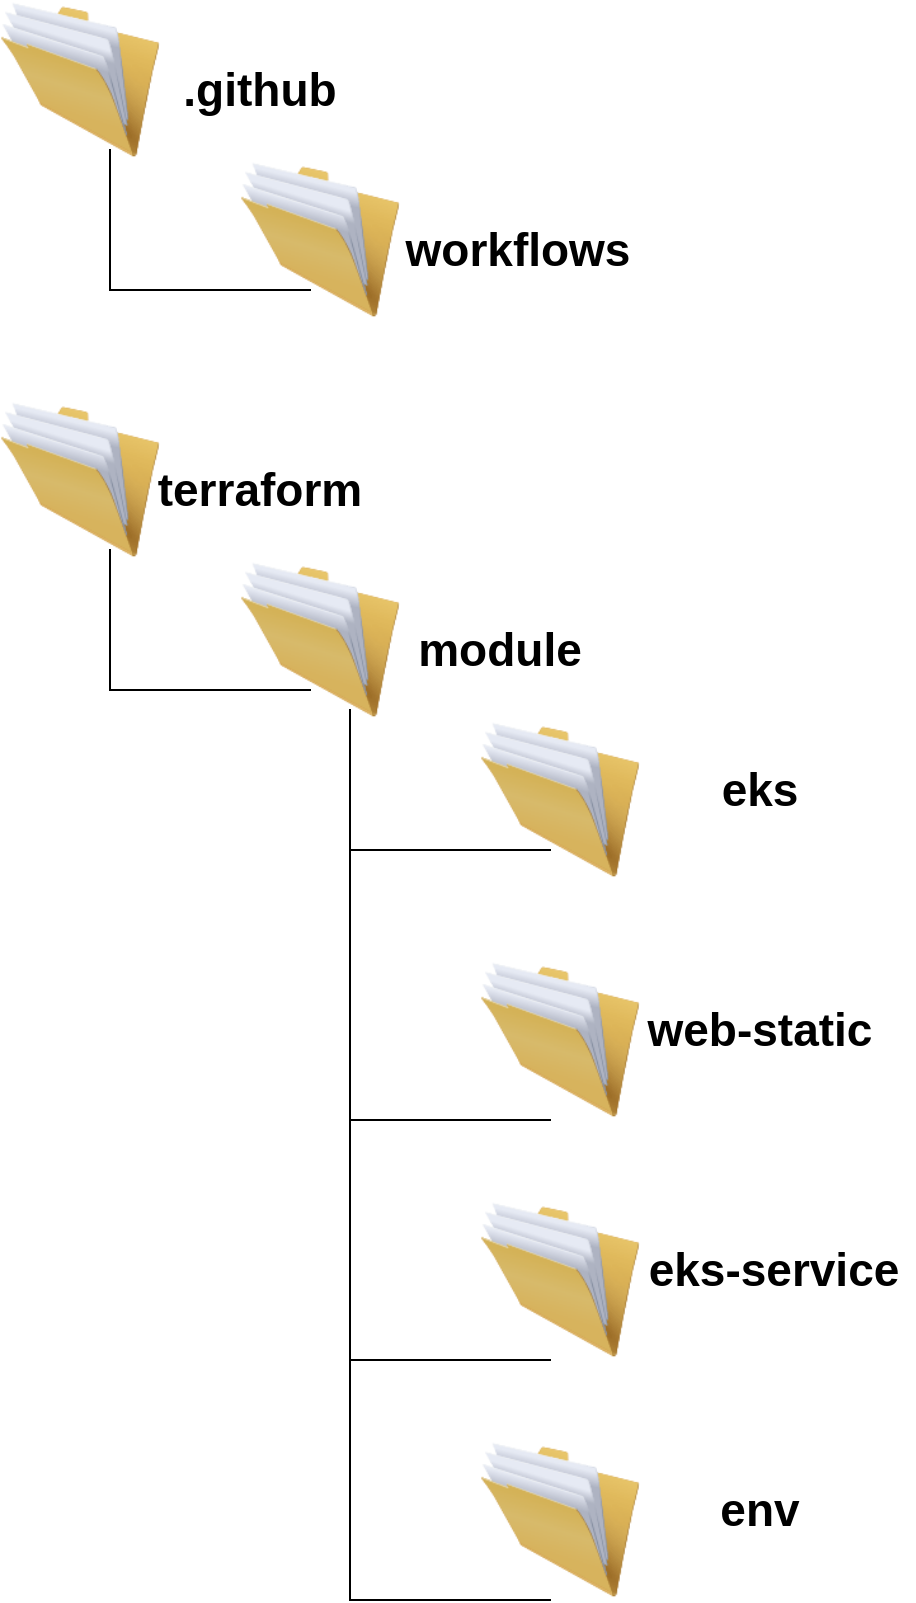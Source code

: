 <mxfile version="21.7.1" type="github">
  <diagram name="Página-1" id="TD3UC1gxRgC4CrVnh2Rm">
    <mxGraphModel dx="2440" dy="892" grid="1" gridSize="10" guides="1" tooltips="1" connect="1" arrows="1" fold="1" page="1" pageScale="1" pageWidth="827" pageHeight="1169" math="0" shadow="0">
      <root>
        <mxCell id="0" />
        <mxCell id="1" parent="0" />
        <mxCell id="D6mrxB-c_qmbISeZ87xG-1" value="" style="image;html=1;image=img/lib/clip_art/general/Full_Folder_128x128.png" vertex="1" parent="1">
          <mxGeometry x="40" y="40" width="80" height="80" as="geometry" />
        </mxCell>
        <mxCell id="D6mrxB-c_qmbISeZ87xG-2" value="" style="image;html=1;image=img/lib/clip_art/general/Full_Folder_128x128.png" vertex="1" parent="1">
          <mxGeometry x="40" y="240" width="80" height="80" as="geometry" />
        </mxCell>
        <mxCell id="D6mrxB-c_qmbISeZ87xG-4" value="" style="image;html=1;image=img/lib/clip_art/general/Full_Folder_128x128.png" vertex="1" parent="1">
          <mxGeometry x="280" y="520" width="80" height="80" as="geometry" />
        </mxCell>
        <mxCell id="D6mrxB-c_qmbISeZ87xG-5" value="" style="image;html=1;image=img/lib/clip_art/general/Full_Folder_128x128.png" vertex="1" parent="1">
          <mxGeometry x="160" y="120" width="80" height="80" as="geometry" />
        </mxCell>
        <mxCell id="D6mrxB-c_qmbISeZ87xG-6" value="" style="image;html=1;image=img/lib/clip_art/general/Full_Folder_128x128.png" vertex="1" parent="1">
          <mxGeometry x="160" y="320" width="80" height="80" as="geometry" />
        </mxCell>
        <mxCell id="D6mrxB-c_qmbISeZ87xG-7" value="" style="image;html=1;image=img/lib/clip_art/general/Full_Folder_128x128.png" vertex="1" parent="1">
          <mxGeometry x="280" y="400" width="80" height="80" as="geometry" />
        </mxCell>
        <mxCell id="D6mrxB-c_qmbISeZ87xG-8" value="" style="image;html=1;image=img/lib/clip_art/general/Full_Folder_128x128.png" vertex="1" parent="1">
          <mxGeometry x="280" y="640" width="80" height="80" as="geometry" />
        </mxCell>
        <mxCell id="D6mrxB-c_qmbISeZ87xG-9" value="" style="shape=partialRectangle;whiteSpace=wrap;html=1;bottom=0;right=0;fillColor=none;rotation=-90;" vertex="1" parent="1">
          <mxGeometry x="110" y="100" width="70" height="100" as="geometry" />
        </mxCell>
        <mxCell id="D6mrxB-c_qmbISeZ87xG-10" value="" style="shape=partialRectangle;whiteSpace=wrap;html=1;bottom=0;right=0;fillColor=none;rotation=-90;" vertex="1" parent="1">
          <mxGeometry x="110" y="300" width="70" height="100" as="geometry" />
        </mxCell>
        <mxCell id="D6mrxB-c_qmbISeZ87xG-11" value="" style="shape=partialRectangle;whiteSpace=wrap;html=1;bottom=0;right=0;fillColor=none;rotation=-90;" vertex="1" parent="1">
          <mxGeometry x="230" y="380" width="70" height="100" as="geometry" />
        </mxCell>
        <mxCell id="D6mrxB-c_qmbISeZ87xG-12" value="" style="shape=partialRectangle;whiteSpace=wrap;html=1;bottom=0;right=0;fillColor=none;rotation=-90;" vertex="1" parent="1">
          <mxGeometry x="197.5" y="482.5" width="135" height="100" as="geometry" />
        </mxCell>
        <mxCell id="D6mrxB-c_qmbISeZ87xG-13" value="" style="shape=partialRectangle;whiteSpace=wrap;html=1;bottom=0;right=0;fillColor=none;rotation=-90;" vertex="1" parent="1">
          <mxGeometry x="195" y="600" width="140" height="100" as="geometry" />
        </mxCell>
        <mxCell id="D6mrxB-c_qmbISeZ87xG-14" value="" style="image;html=1;image=img/lib/clip_art/general/Full_Folder_128x128.png" vertex="1" parent="1">
          <mxGeometry x="280" y="760" width="80" height="80" as="geometry" />
        </mxCell>
        <mxCell id="D6mrxB-c_qmbISeZ87xG-15" value="" style="shape=partialRectangle;whiteSpace=wrap;html=1;bottom=0;right=0;fillColor=none;rotation=-90;" vertex="1" parent="1">
          <mxGeometry x="195" y="720" width="140" height="100" as="geometry" />
        </mxCell>
        <mxCell id="D6mrxB-c_qmbISeZ87xG-16" value="&lt;font style=&quot;font-size: 23px;&quot;&gt;&lt;b&gt;.github&lt;/b&gt;&lt;/font&gt;" style="text;html=1;strokeColor=none;fillColor=none;align=center;verticalAlign=middle;whiteSpace=wrap;rounded=0;" vertex="1" parent="1">
          <mxGeometry x="100" y="50" width="140" height="70" as="geometry" />
        </mxCell>
        <mxCell id="D6mrxB-c_qmbISeZ87xG-17" value="&lt;font style=&quot;font-size: 23px;&quot;&gt;&lt;b&gt;workflows&lt;/b&gt;&lt;/font&gt;" style="text;html=1;strokeColor=none;fillColor=none;align=center;verticalAlign=middle;whiteSpace=wrap;rounded=0;" vertex="1" parent="1">
          <mxGeometry x="229" y="130" width="140" height="70" as="geometry" />
        </mxCell>
        <mxCell id="D6mrxB-c_qmbISeZ87xG-18" value="&lt;font style=&quot;font-size: 23px;&quot;&gt;&lt;b&gt;terraform&lt;/b&gt;&lt;/font&gt;" style="text;html=1;strokeColor=none;fillColor=none;align=center;verticalAlign=middle;whiteSpace=wrap;rounded=0;" vertex="1" parent="1">
          <mxGeometry x="100" y="250" width="140" height="70" as="geometry" />
        </mxCell>
        <mxCell id="D6mrxB-c_qmbISeZ87xG-19" value="&lt;font style=&quot;font-size: 23px;&quot;&gt;&lt;b&gt;module&lt;/b&gt;&lt;/font&gt;" style="text;html=1;strokeColor=none;fillColor=none;align=center;verticalAlign=middle;whiteSpace=wrap;rounded=0;" vertex="1" parent="1">
          <mxGeometry x="220" y="330" width="140" height="70" as="geometry" />
        </mxCell>
        <mxCell id="D6mrxB-c_qmbISeZ87xG-20" value="&lt;font style=&quot;font-size: 23px;&quot;&gt;&lt;b&gt;eks&lt;/b&gt;&lt;/font&gt;" style="text;html=1;strokeColor=none;fillColor=none;align=center;verticalAlign=middle;whiteSpace=wrap;rounded=0;" vertex="1" parent="1">
          <mxGeometry x="350" y="400" width="140" height="70" as="geometry" />
        </mxCell>
        <mxCell id="D6mrxB-c_qmbISeZ87xG-21" value="&lt;font style=&quot;font-size: 23px;&quot;&gt;&lt;b&gt;web-static&lt;/b&gt;&lt;/font&gt;" style="text;html=1;strokeColor=none;fillColor=none;align=center;verticalAlign=middle;whiteSpace=wrap;rounded=0;" vertex="1" parent="1">
          <mxGeometry x="350" y="520" width="140" height="70" as="geometry" />
        </mxCell>
        <mxCell id="D6mrxB-c_qmbISeZ87xG-22" value="&lt;span style=&quot;font-size: 23px;&quot;&gt;&lt;b&gt;eks-service&lt;/b&gt;&lt;/span&gt;" style="text;html=1;strokeColor=none;fillColor=none;align=center;verticalAlign=middle;whiteSpace=wrap;rounded=0;" vertex="1" parent="1">
          <mxGeometry x="357" y="640" width="140" height="70" as="geometry" />
        </mxCell>
        <mxCell id="D6mrxB-c_qmbISeZ87xG-23" value="&lt;font style=&quot;font-size: 23px;&quot;&gt;&lt;b&gt;env&lt;br&gt;&lt;/b&gt;&lt;/font&gt;" style="text;html=1;strokeColor=none;fillColor=none;align=center;verticalAlign=middle;whiteSpace=wrap;rounded=0;" vertex="1" parent="1">
          <mxGeometry x="350" y="760" width="140" height="70" as="geometry" />
        </mxCell>
      </root>
    </mxGraphModel>
  </diagram>
</mxfile>
